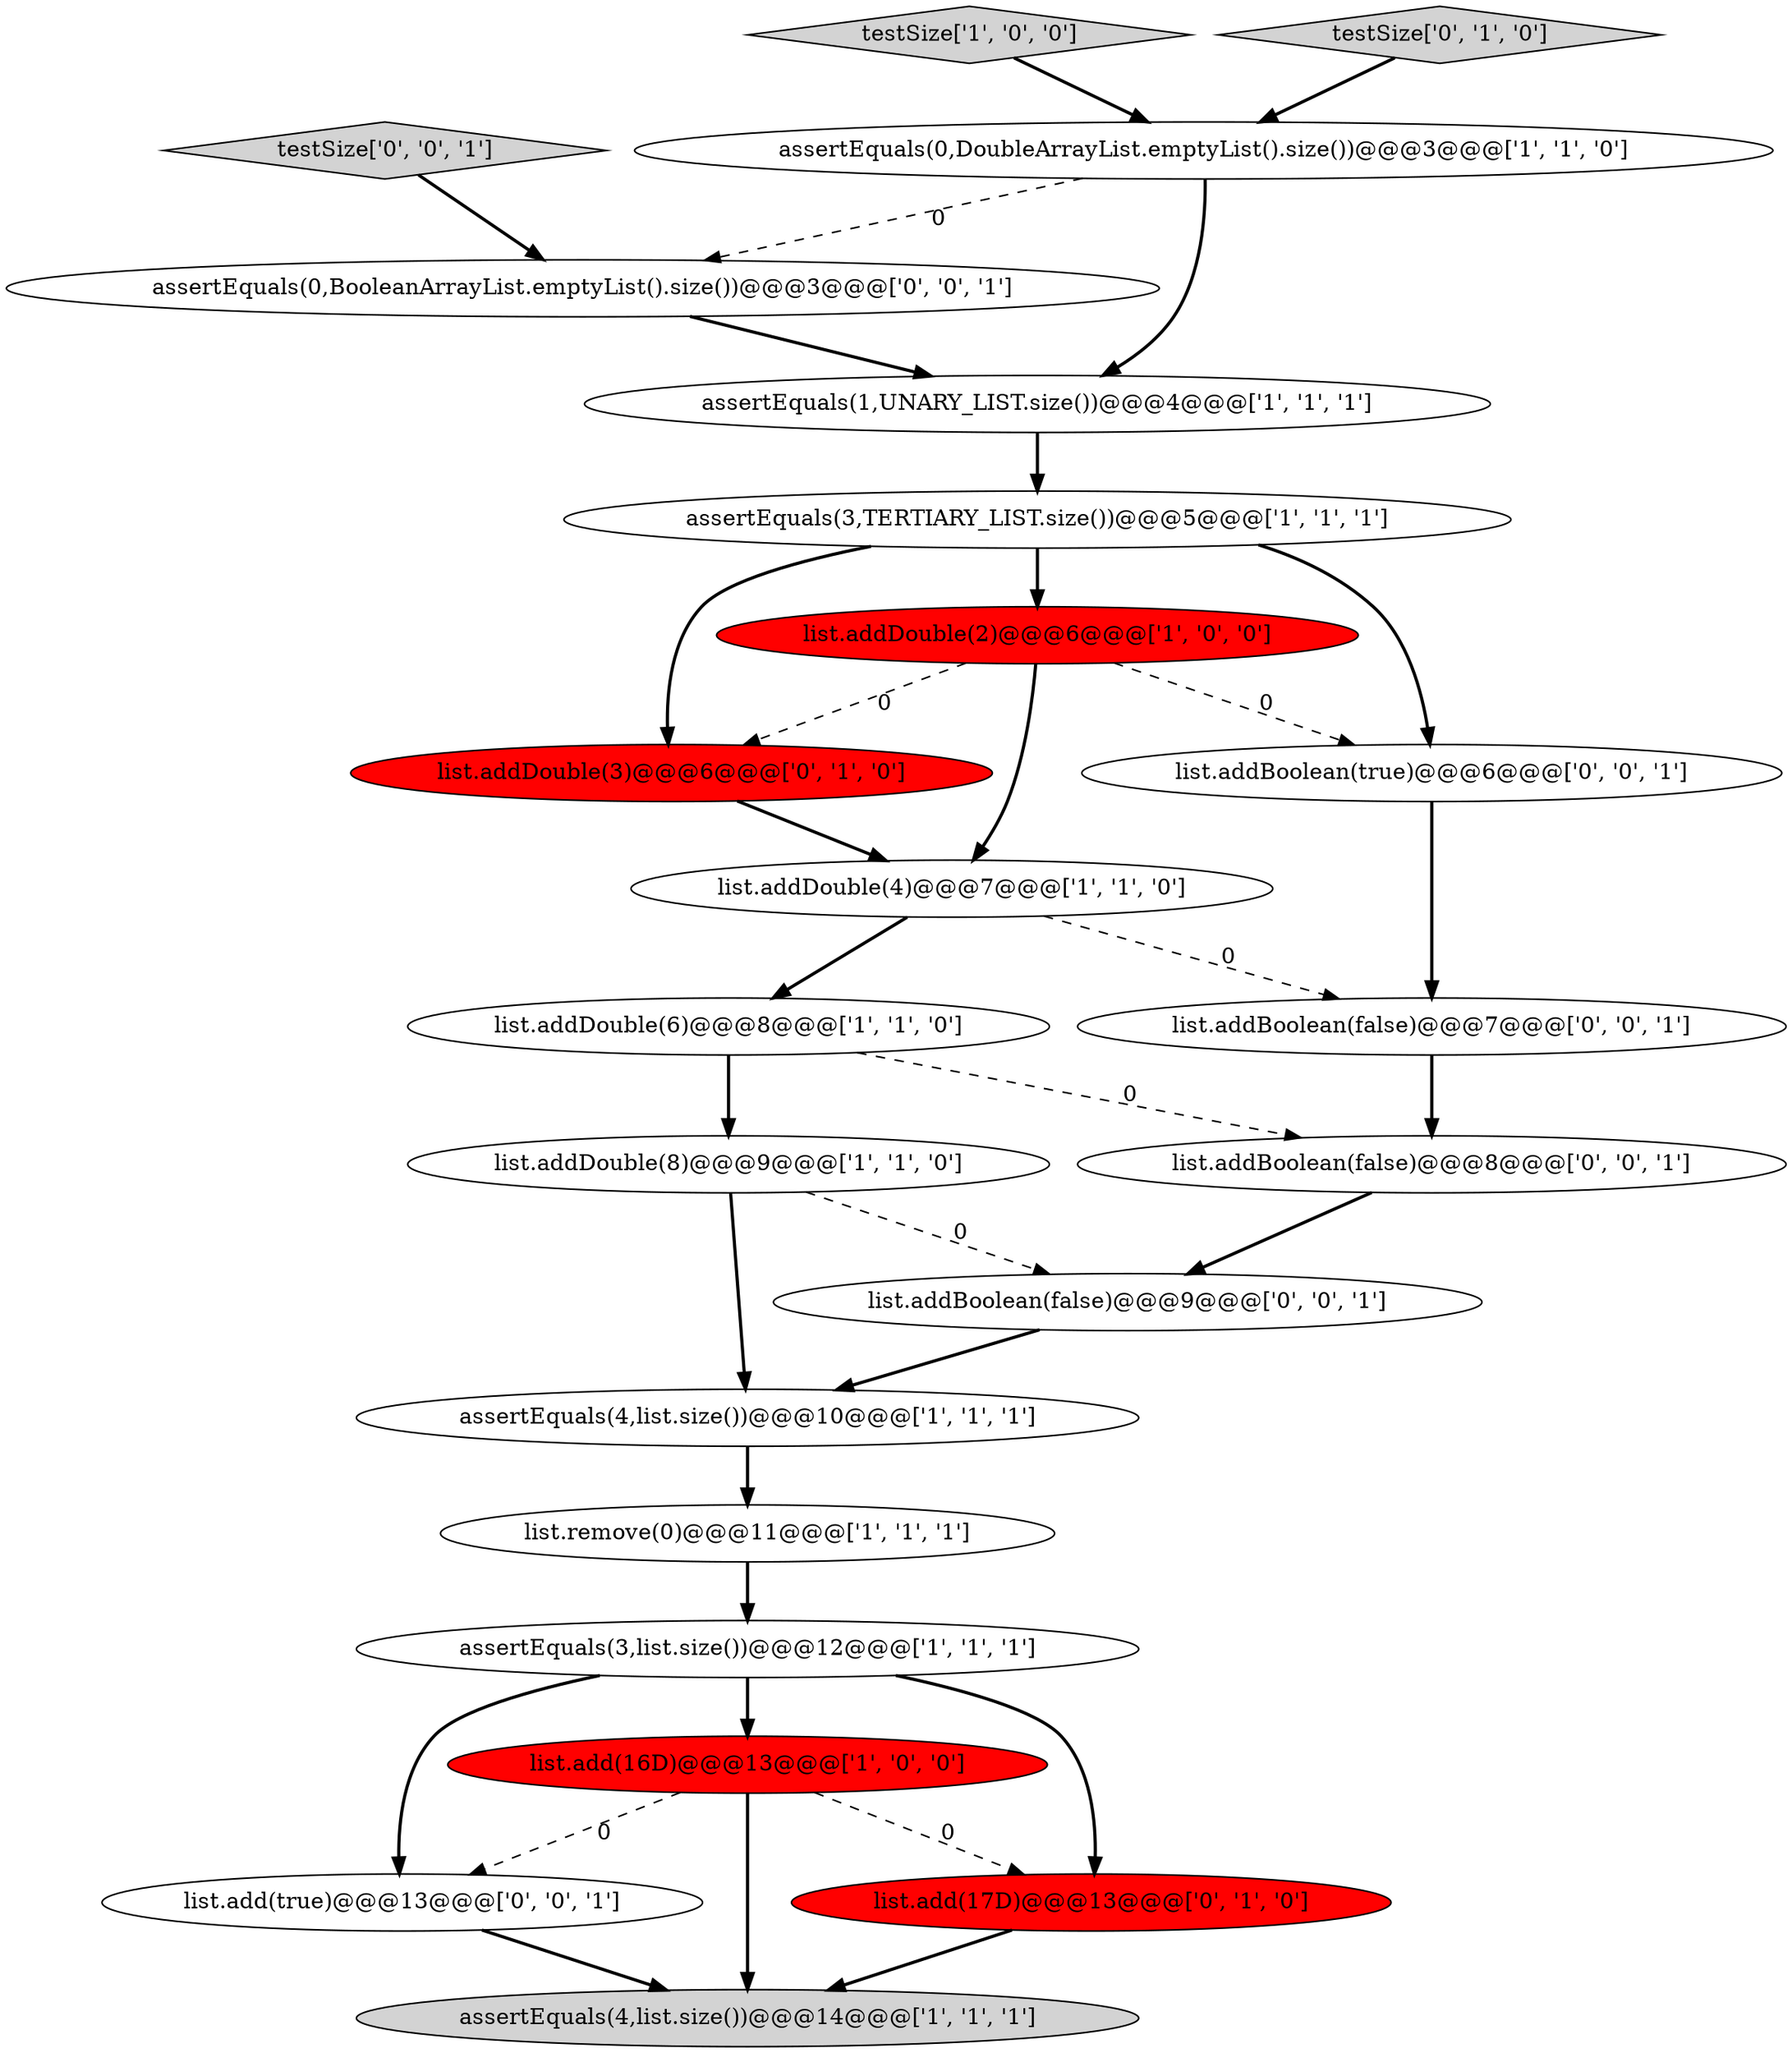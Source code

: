 digraph {
19 [style = filled, label = "testSize['0', '0', '1']", fillcolor = lightgray, shape = diamond image = "AAA0AAABBB3BBB"];
0 [style = filled, label = "list.addDouble(4)@@@7@@@['1', '1', '0']", fillcolor = white, shape = ellipse image = "AAA0AAABBB1BBB"];
9 [style = filled, label = "list.add(16D)@@@13@@@['1', '0', '0']", fillcolor = red, shape = ellipse image = "AAA1AAABBB1BBB"];
1 [style = filled, label = "assertEquals(3,list.size())@@@12@@@['1', '1', '1']", fillcolor = white, shape = ellipse image = "AAA0AAABBB1BBB"];
2 [style = filled, label = "assertEquals(1,UNARY_LIST.size())@@@4@@@['1', '1', '1']", fillcolor = white, shape = ellipse image = "AAA0AAABBB1BBB"];
18 [style = filled, label = "list.add(true)@@@13@@@['0', '0', '1']", fillcolor = white, shape = ellipse image = "AAA0AAABBB3BBB"];
5 [style = filled, label = "list.addDouble(2)@@@6@@@['1', '0', '0']", fillcolor = red, shape = ellipse image = "AAA1AAABBB1BBB"];
11 [style = filled, label = "assertEquals(4,list.size())@@@14@@@['1', '1', '1']", fillcolor = lightgray, shape = ellipse image = "AAA0AAABBB1BBB"];
10 [style = filled, label = "assertEquals(3,TERTIARY_LIST.size())@@@5@@@['1', '1', '1']", fillcolor = white, shape = ellipse image = "AAA0AAABBB1BBB"];
17 [style = filled, label = "assertEquals(0,BooleanArrayList.emptyList().size())@@@3@@@['0', '0', '1']", fillcolor = white, shape = ellipse image = "AAA0AAABBB3BBB"];
20 [style = filled, label = "list.addBoolean(false)@@@7@@@['0', '0', '1']", fillcolor = white, shape = ellipse image = "AAA0AAABBB3BBB"];
22 [style = filled, label = "list.addBoolean(true)@@@6@@@['0', '0', '1']", fillcolor = white, shape = ellipse image = "AAA0AAABBB3BBB"];
14 [style = filled, label = "list.addDouble(3)@@@6@@@['0', '1', '0']", fillcolor = red, shape = ellipse image = "AAA1AAABBB2BBB"];
13 [style = filled, label = "list.add(17D)@@@13@@@['0', '1', '0']", fillcolor = red, shape = ellipse image = "AAA1AAABBB2BBB"];
4 [style = filled, label = "list.remove(0)@@@11@@@['1', '1', '1']", fillcolor = white, shape = ellipse image = "AAA0AAABBB1BBB"];
8 [style = filled, label = "testSize['1', '0', '0']", fillcolor = lightgray, shape = diamond image = "AAA0AAABBB1BBB"];
3 [style = filled, label = "list.addDouble(6)@@@8@@@['1', '1', '0']", fillcolor = white, shape = ellipse image = "AAA0AAABBB1BBB"];
21 [style = filled, label = "list.addBoolean(false)@@@8@@@['0', '0', '1']", fillcolor = white, shape = ellipse image = "AAA0AAABBB3BBB"];
12 [style = filled, label = "list.addDouble(8)@@@9@@@['1', '1', '0']", fillcolor = white, shape = ellipse image = "AAA0AAABBB1BBB"];
16 [style = filled, label = "list.addBoolean(false)@@@9@@@['0', '0', '1']", fillcolor = white, shape = ellipse image = "AAA0AAABBB3BBB"];
6 [style = filled, label = "assertEquals(0,DoubleArrayList.emptyList().size())@@@3@@@['1', '1', '0']", fillcolor = white, shape = ellipse image = "AAA0AAABBB1BBB"];
15 [style = filled, label = "testSize['0', '1', '0']", fillcolor = lightgray, shape = diamond image = "AAA0AAABBB2BBB"];
7 [style = filled, label = "assertEquals(4,list.size())@@@10@@@['1', '1', '1']", fillcolor = white, shape = ellipse image = "AAA0AAABBB1BBB"];
0->3 [style = bold, label=""];
10->22 [style = bold, label=""];
5->14 [style = dashed, label="0"];
9->11 [style = bold, label=""];
3->21 [style = dashed, label="0"];
10->14 [style = bold, label=""];
12->16 [style = dashed, label="0"];
9->18 [style = dashed, label="0"];
18->11 [style = bold, label=""];
16->7 [style = bold, label=""];
1->18 [style = bold, label=""];
8->6 [style = bold, label=""];
15->6 [style = bold, label=""];
6->17 [style = dashed, label="0"];
19->17 [style = bold, label=""];
7->4 [style = bold, label=""];
3->12 [style = bold, label=""];
2->10 [style = bold, label=""];
0->20 [style = dashed, label="0"];
13->11 [style = bold, label=""];
1->13 [style = bold, label=""];
12->7 [style = bold, label=""];
1->9 [style = bold, label=""];
6->2 [style = bold, label=""];
20->21 [style = bold, label=""];
10->5 [style = bold, label=""];
14->0 [style = bold, label=""];
5->0 [style = bold, label=""];
17->2 [style = bold, label=""];
22->20 [style = bold, label=""];
9->13 [style = dashed, label="0"];
21->16 [style = bold, label=""];
4->1 [style = bold, label=""];
5->22 [style = dashed, label="0"];
}
